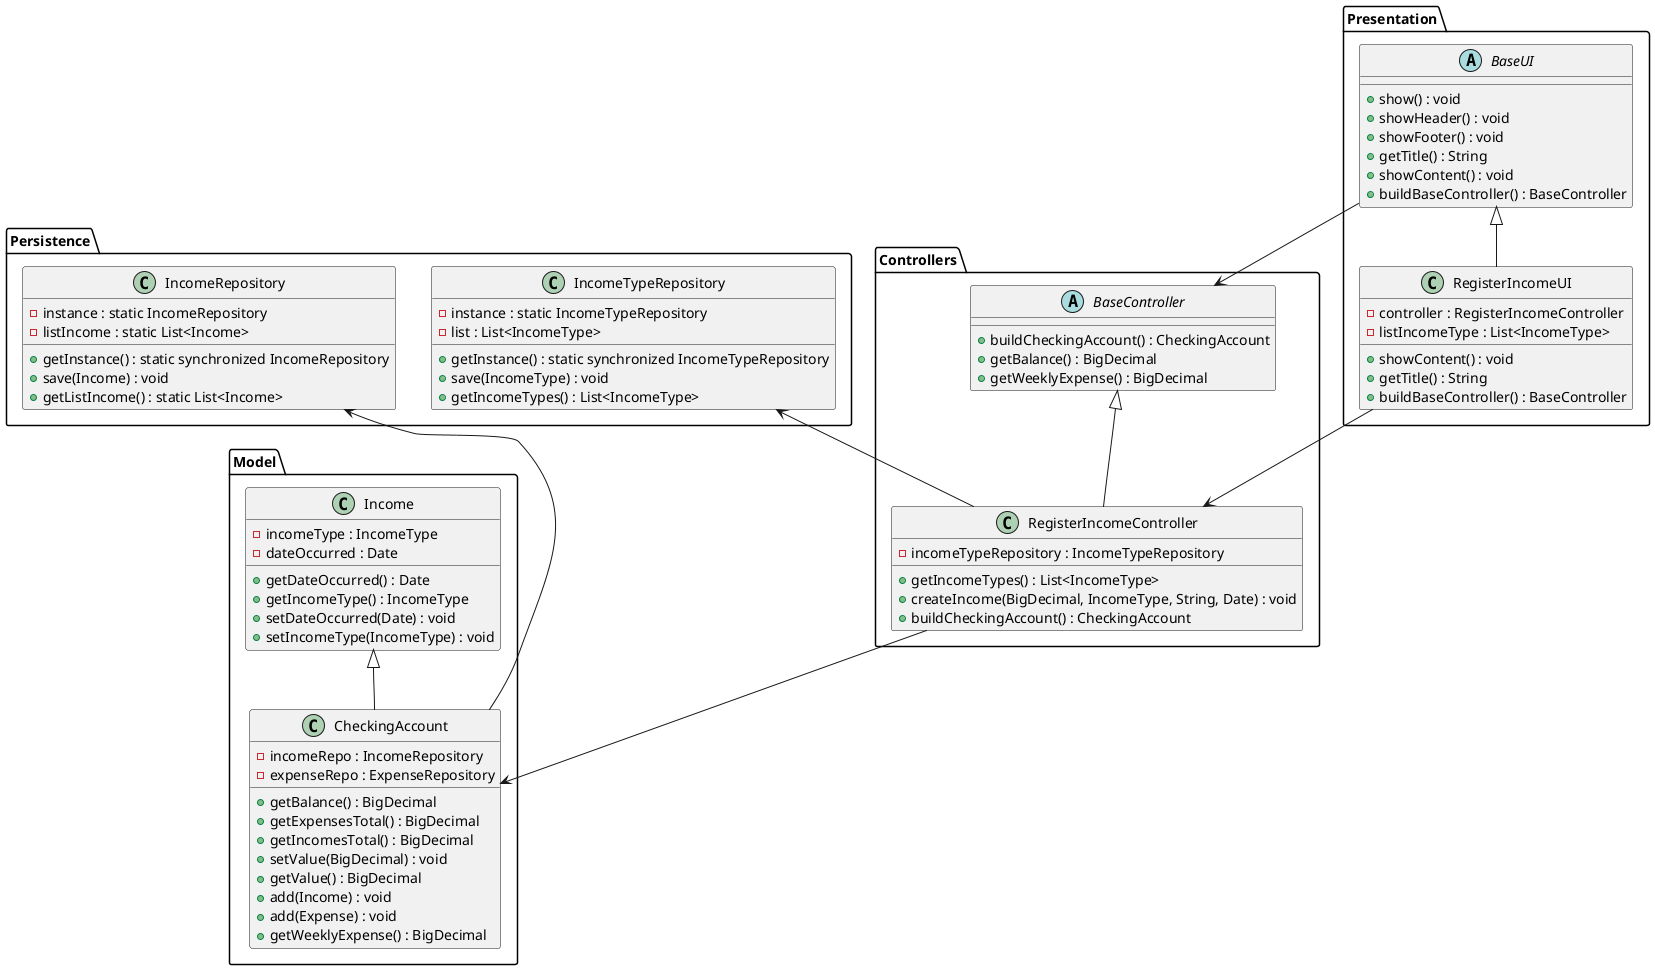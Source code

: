 @startuml
package Controllers {
    abstract class BaseController {
        +buildCheckingAccount() : CheckingAccount
        +getBalance() : BigDecimal
        +getWeeklyExpense() : BigDecimal
    }

    class RegisterIncomeController {
        -incomeTypeRepository : IncomeTypeRepository
        +getIncomeTypes() : List<IncomeType>
        +createIncome(BigDecimal, IncomeType, String, Date) : void
        +buildCheckingAccount() : CheckingAccount
    }

    BaseController <|-- RegisterIncomeController
}

package Presentation {
    abstract class BaseUI {
        +show() : void
        +showHeader() : void
        +showFooter() : void
        +getTitle() : String
        +showContent() : void
        +buildBaseController() : BaseController
    }

    class RegisterIncomeUI {
        -controller : RegisterIncomeController
        -listIncomeType : List<IncomeType>
        +showContent() : void
        +getTitle() : String
        +buildBaseController() : BaseController
    }

    BaseUI <|-- RegisterIncomeUI
}

package Model {
    class CheckingAccount {
        -incomeRepo : IncomeRepository
        -expenseRepo : ExpenseRepository
        +getBalance() : BigDecimal
        +getExpensesTotal() : BigDecimal
        +getIncomesTotal() : BigDecimal
        +setValue(BigDecimal) : void
        +getValue() : BigDecimal
        +add(Income) : void
        +add(Expense) : void
        +getWeeklyExpense() : BigDecimal
    }

    class Income {
        -incomeType : IncomeType
        -dateOccurred : Date
        +getDateOccurred() : Date
        +getIncomeType() : IncomeType
        +setDateOccurred(Date) : void
        +setIncomeType(IncomeType) : void
    }

    Income <|-- CheckingAccount
}

package Persistence {
    class IncomeRepository {
        -instance : static IncomeRepository
        -listIncome : static List<Income>
        +getInstance() : static synchronized IncomeRepository
        +save(Income) : void
        +getListIncome() : static List<Income>
    }

    class IncomeTypeRepository {
        -instance : static IncomeTypeRepository
        -list : List<IncomeType>
        +getInstance() : static synchronized IncomeTypeRepository
        +save(IncomeType) : void
        +getIncomeTypes() : List<IncomeType>
    }

    IncomeRepository <-- CheckingAccount
    IncomeTypeRepository <-- RegisterIncomeController
}

RegisterIncomeController --> CheckingAccount
RegisterIncomeUI --> RegisterIncomeController
BaseUI --> BaseController
@enduml

